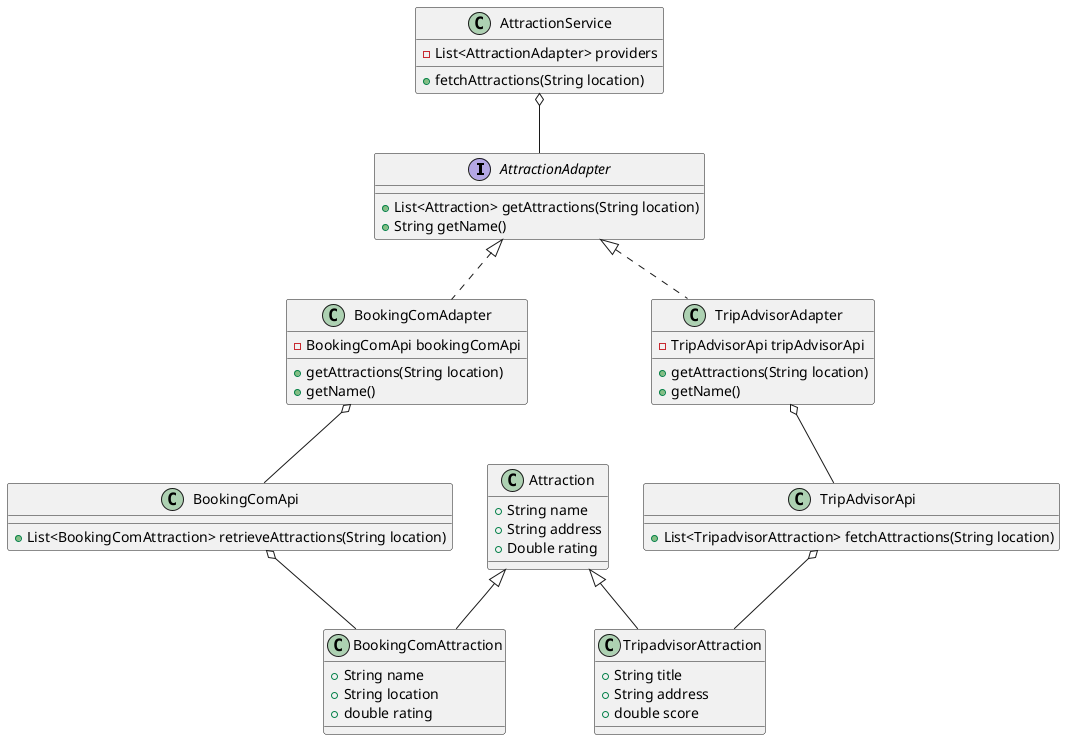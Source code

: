 @startuml

interface AttractionAdapter {
    +List<Attraction> getAttractions(String location)
    +String getName()
}

class Attraction {
    +String name
    +String address
    +Double rating
}

class AttractionService {
    -List<AttractionAdapter> providers
    +fetchAttractions(String location)
}

class BookingComAdapter {
    -BookingComApi bookingComApi
    +getAttractions(String location)
    +getName()
}

class BookingComApi {
    +List<BookingComAttraction> retrieveAttractions(String location)
}

class BookingComAttraction {
    +String name
    +String location
    +double rating
}

class TripAdvisorAdapter {
    -TripAdvisorApi tripAdvisorApi
    +getAttractions(String location)
    +getName()
}

class TripAdvisorApi {
    +List<TripadvisorAttraction> fetchAttractions(String location)
}

class TripadvisorAttraction {
    +String title
    +String address
    +double score
}

AttractionAdapter <|.. BookingComAdapter
AttractionAdapter <|.. TripAdvisorAdapter
AttractionService o-- AttractionAdapter
BookingComAdapter o-- BookingComApi
TripAdvisorAdapter o-- TripAdvisorApi
BookingComApi o-- BookingComAttraction
TripAdvisorApi o-- TripadvisorAttraction
Attraction <|-- BookingComAttraction
Attraction <|-- TripadvisorAttraction

@enduml
